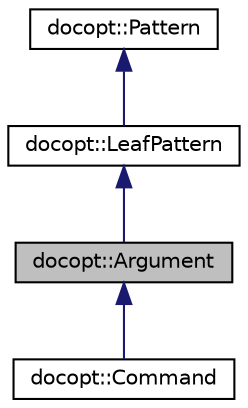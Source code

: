 digraph "docopt::Argument"
{
  edge [fontname="Helvetica",fontsize="10",labelfontname="Helvetica",labelfontsize="10"];
  node [fontname="Helvetica",fontsize="10",shape=record];
  Node0 [label="docopt::Argument",height=0.2,width=0.4,color="black", fillcolor="grey75", style="filled", fontcolor="black"];
  Node1 -> Node0 [dir="back",color="midnightblue",fontsize="10",style="solid"];
  Node1 [label="docopt::LeafPattern",height=0.2,width=0.4,color="black", fillcolor="white", style="filled",URL="$classdocopt_1_1LeafPattern.html"];
  Node2 -> Node1 [dir="back",color="midnightblue",fontsize="10",style="solid"];
  Node2 [label="docopt::Pattern",height=0.2,width=0.4,color="black", fillcolor="white", style="filled",URL="$classdocopt_1_1Pattern.html"];
  Node0 -> Node3 [dir="back",color="midnightblue",fontsize="10",style="solid"];
  Node3 [label="docopt::Command",height=0.2,width=0.4,color="black", fillcolor="white", style="filled",URL="$classdocopt_1_1Command.html"];
}
